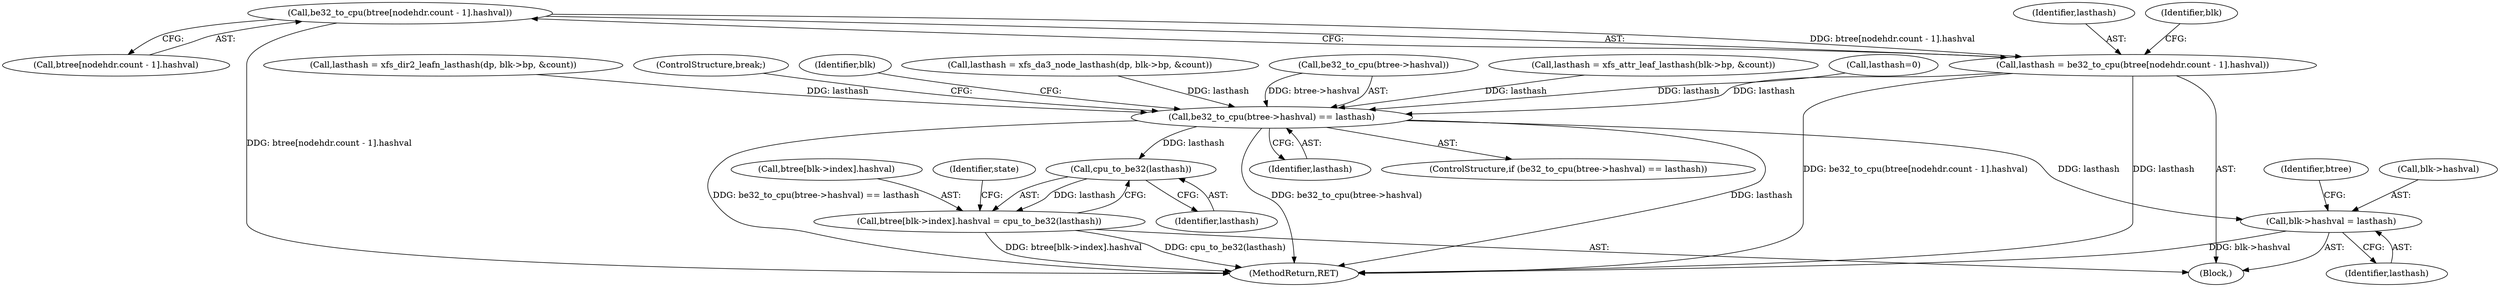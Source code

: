 digraph "0_linux_c88547a8119e3b581318ab65e9b72f27f23e641d@pointer" {
"1000268" [label="(Call,be32_to_cpu(btree[nodehdr.count - 1].hashval))"];
"1000266" [label="(Call,lasthash = be32_to_cpu(btree[nodehdr.count - 1].hashval))"];
"1000224" [label="(Call,be32_to_cpu(btree->hashval) == lasthash)"];
"1000231" [label="(Call,blk->hashval = lasthash)"];
"1000244" [label="(Call,cpu_to_be32(lasthash))"];
"1000236" [label="(Call,btree[blk->index].hashval = cpu_to_be32(lasthash))"];
"1000269" [label="(Call,btree[nodehdr.count - 1].hashval)"];
"1000267" [label="(Identifier,lasthash)"];
"1000232" [label="(Call,blk->hashval)"];
"1000161" [label="(Call,lasthash = xfs_dir2_leafn_lasthash(dp, blk->bp, &count))"];
"1000245" [label="(Identifier,lasthash)"];
"1000268" [label="(Call,be32_to_cpu(btree[nodehdr.count - 1].hashval))"];
"1000235" [label="(Identifier,lasthash)"];
"1000244" [label="(Call,cpu_to_be32(lasthash))"];
"1000203" [label="(Identifier,blk)"];
"1000266" [label="(Call,lasthash = be32_to_cpu(btree[nodehdr.count - 1].hashval))"];
"1000224" [label="(Call,be32_to_cpu(btree->hashval) == lasthash)"];
"1000230" [label="(ControlStructure,break;)"];
"1000206" [label="(Block,)"];
"1000237" [label="(Call,btree[blk->index].hashval)"];
"1000236" [label="(Call,btree[blk->index].hashval = cpu_to_be32(lasthash))"];
"1000233" [label="(Identifier,blk)"];
"1000223" [label="(ControlStructure,if (be32_to_cpu(btree->hashval) == lasthash))"];
"1000177" [label="(Call,lasthash = xfs_da3_node_lasthash(dp, blk->bp, &count))"];
"1000231" [label="(Call,blk->hashval = lasthash)"];
"1000225" [label="(Call,be32_to_cpu(btree->hashval))"];
"1000278" [label="(MethodReturn,RET)"];
"1000239" [label="(Identifier,btree)"];
"1000146" [label="(Call,lasthash = xfs_attr_leaf_lasthash(blk->bp, &count))"];
"1000108" [label="(Call,lasthash=0)"];
"1000249" [label="(Identifier,state)"];
"1000229" [label="(Identifier,lasthash)"];
"1000268" -> "1000266"  [label="AST: "];
"1000268" -> "1000269"  [label="CFG: "];
"1000269" -> "1000268"  [label="AST: "];
"1000266" -> "1000268"  [label="CFG: "];
"1000268" -> "1000278"  [label="DDG: btree[nodehdr.count - 1].hashval"];
"1000268" -> "1000266"  [label="DDG: btree[nodehdr.count - 1].hashval"];
"1000266" -> "1000206"  [label="AST: "];
"1000267" -> "1000266"  [label="AST: "];
"1000203" -> "1000266"  [label="CFG: "];
"1000266" -> "1000278"  [label="DDG: be32_to_cpu(btree[nodehdr.count - 1].hashval)"];
"1000266" -> "1000278"  [label="DDG: lasthash"];
"1000266" -> "1000224"  [label="DDG: lasthash"];
"1000224" -> "1000223"  [label="AST: "];
"1000224" -> "1000229"  [label="CFG: "];
"1000225" -> "1000224"  [label="AST: "];
"1000229" -> "1000224"  [label="AST: "];
"1000230" -> "1000224"  [label="CFG: "];
"1000233" -> "1000224"  [label="CFG: "];
"1000224" -> "1000278"  [label="DDG: be32_to_cpu(btree->hashval)"];
"1000224" -> "1000278"  [label="DDG: lasthash"];
"1000224" -> "1000278"  [label="DDG: be32_to_cpu(btree->hashval) == lasthash"];
"1000225" -> "1000224"  [label="DDG: btree->hashval"];
"1000177" -> "1000224"  [label="DDG: lasthash"];
"1000161" -> "1000224"  [label="DDG: lasthash"];
"1000146" -> "1000224"  [label="DDG: lasthash"];
"1000108" -> "1000224"  [label="DDG: lasthash"];
"1000224" -> "1000231"  [label="DDG: lasthash"];
"1000224" -> "1000244"  [label="DDG: lasthash"];
"1000231" -> "1000206"  [label="AST: "];
"1000231" -> "1000235"  [label="CFG: "];
"1000232" -> "1000231"  [label="AST: "];
"1000235" -> "1000231"  [label="AST: "];
"1000239" -> "1000231"  [label="CFG: "];
"1000231" -> "1000278"  [label="DDG: blk->hashval"];
"1000244" -> "1000236"  [label="AST: "];
"1000244" -> "1000245"  [label="CFG: "];
"1000245" -> "1000244"  [label="AST: "];
"1000236" -> "1000244"  [label="CFG: "];
"1000244" -> "1000236"  [label="DDG: lasthash"];
"1000236" -> "1000206"  [label="AST: "];
"1000237" -> "1000236"  [label="AST: "];
"1000249" -> "1000236"  [label="CFG: "];
"1000236" -> "1000278"  [label="DDG: btree[blk->index].hashval"];
"1000236" -> "1000278"  [label="DDG: cpu_to_be32(lasthash)"];
}

